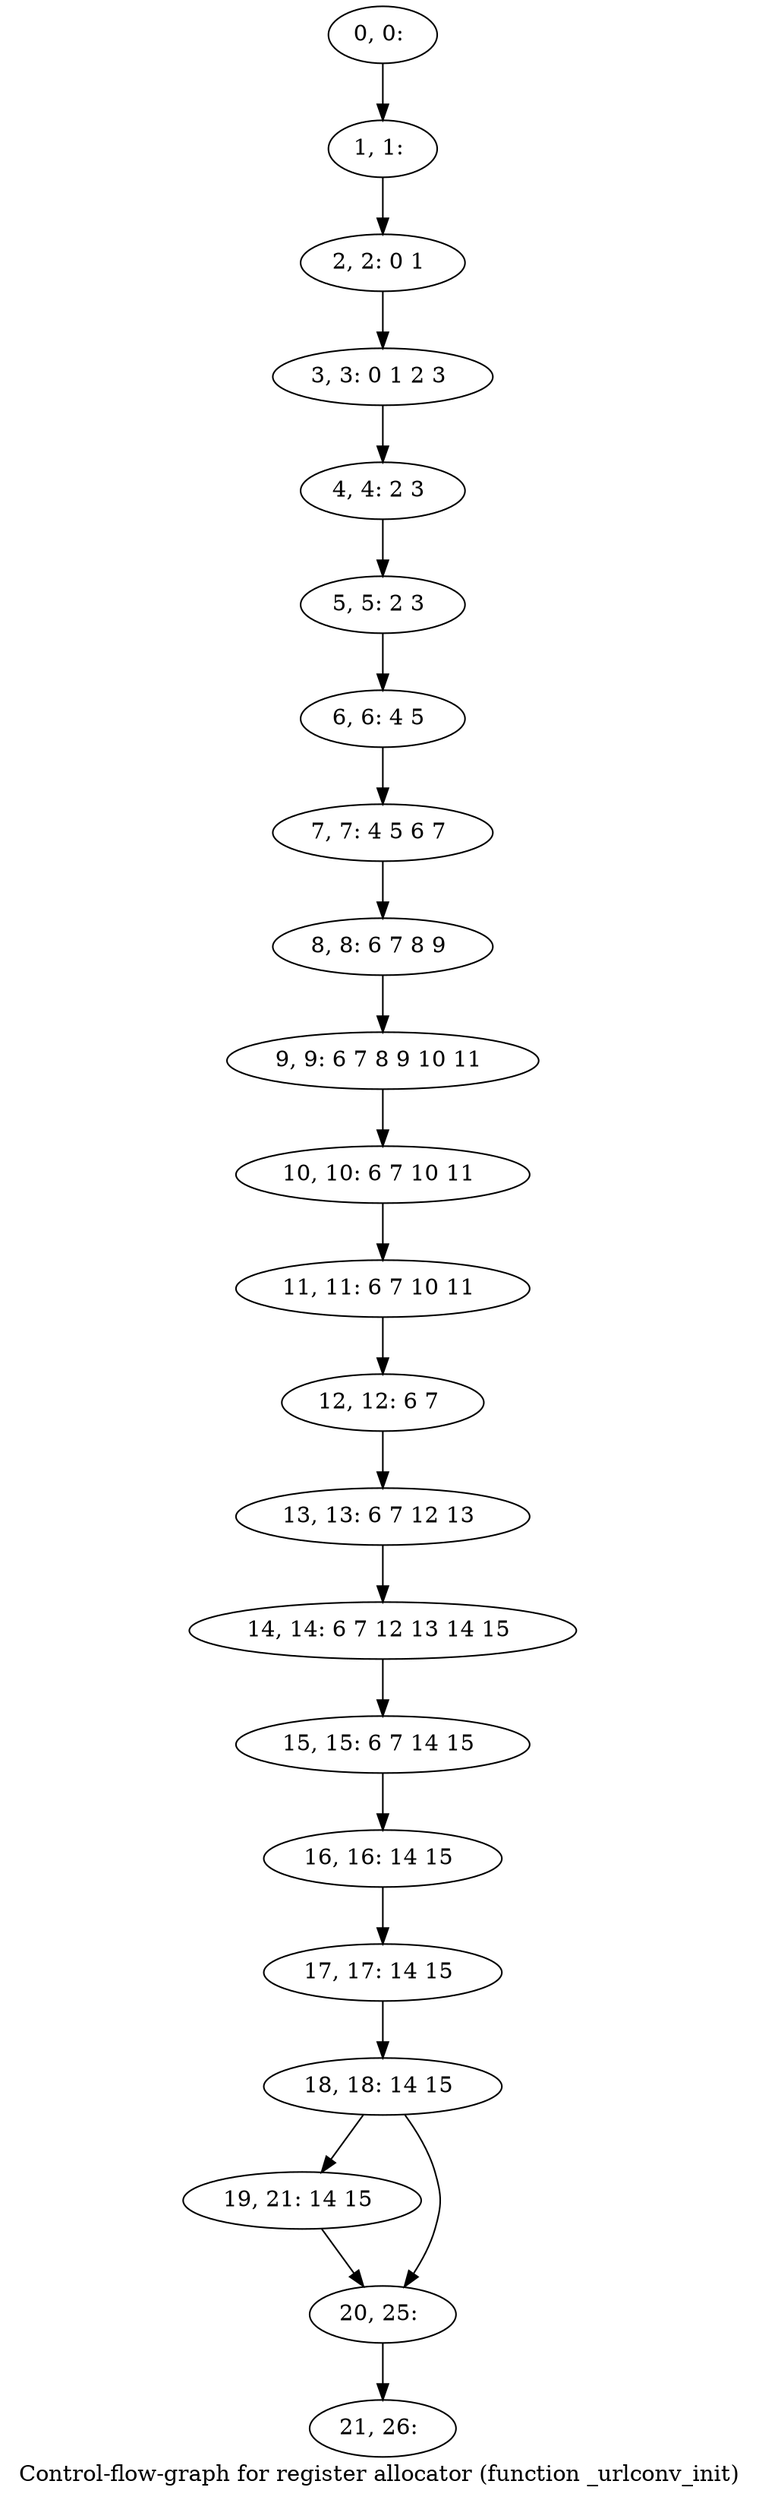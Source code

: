 digraph G {
graph [label="Control-flow-graph for register allocator (function _urlconv_init)"]
0[label="0, 0: "];
1[label="1, 1: "];
2[label="2, 2: 0 1 "];
3[label="3, 3: 0 1 2 3 "];
4[label="4, 4: 2 3 "];
5[label="5, 5: 2 3 "];
6[label="6, 6: 4 5 "];
7[label="7, 7: 4 5 6 7 "];
8[label="8, 8: 6 7 8 9 "];
9[label="9, 9: 6 7 8 9 10 11 "];
10[label="10, 10: 6 7 10 11 "];
11[label="11, 11: 6 7 10 11 "];
12[label="12, 12: 6 7 "];
13[label="13, 13: 6 7 12 13 "];
14[label="14, 14: 6 7 12 13 14 15 "];
15[label="15, 15: 6 7 14 15 "];
16[label="16, 16: 14 15 "];
17[label="17, 17: 14 15 "];
18[label="18, 18: 14 15 "];
19[label="19, 21: 14 15 "];
20[label="20, 25: "];
21[label="21, 26: "];
0->1 ;
1->2 ;
2->3 ;
3->4 ;
4->5 ;
5->6 ;
6->7 ;
7->8 ;
8->9 ;
9->10 ;
10->11 ;
11->12 ;
12->13 ;
13->14 ;
14->15 ;
15->16 ;
16->17 ;
17->18 ;
18->19 ;
18->20 ;
19->20 ;
20->21 ;
}
